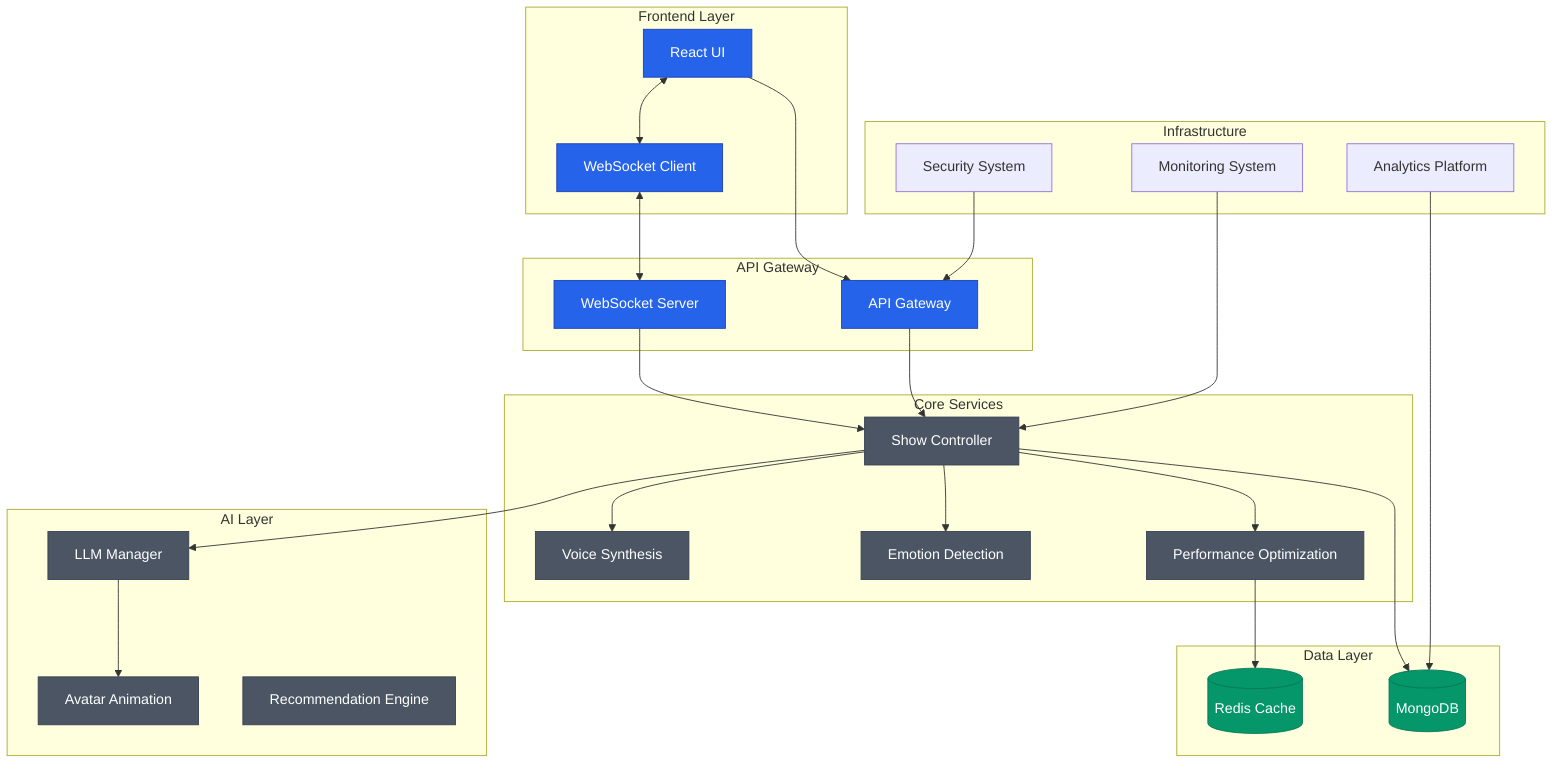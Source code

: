 graph TB
    subgraph Frontend ["Frontend Layer"]
        UI[React UI]
        WS[WebSocket Client]
    end

    subgraph APILayer ["API Gateway"]
        API[API Gateway]
        WSS[WebSocket Server]
    end

    subgraph CoreServices ["Core Services"]
        Show[Show Controller]
        Voice[Voice Synthesis]
        Emotion[Emotion Detection]
        Performance[Performance Optimization]
    end

    subgraph AILayer ["AI Layer"]
        LLM[LLM Manager]
        Avatar[Avatar Animation]
        Recommend[Recommendation Engine]
    end

    subgraph Infrastructure ["Infrastructure"]
        Monitor[Monitoring System]
        Analytics[Analytics Platform]
        Security[Security System]
    end

    subgraph Storage ["Data Layer"]
        Redis[(Redis Cache)]
        Mongo[(MongoDB)]
    end

    UI --> API
    UI <--> WS
    WS <--> WSS
    WSS --> Show
    API --> Show
    Show --> Voice
    Show --> Emotion
    Show --> Performance
    Show --> LLM
    LLM --> Avatar
    Performance --> Redis
    Show --> Mongo
    Analytics --> Mongo
    Monitor --> Show
    Security --> API

    classDef primary fill:#2563eb,stroke:#1e40af,color:white
    classDef secondary fill:#4b5563,stroke:#374151,color:white
    classDef storage fill:#059669,stroke:#047857,color:white
    
    class UI,WS,API,WSS primary
    class Show,Voice,Emotion,Performance,LLM,Avatar,Recommend secondary
    class Redis,Mongo storage
